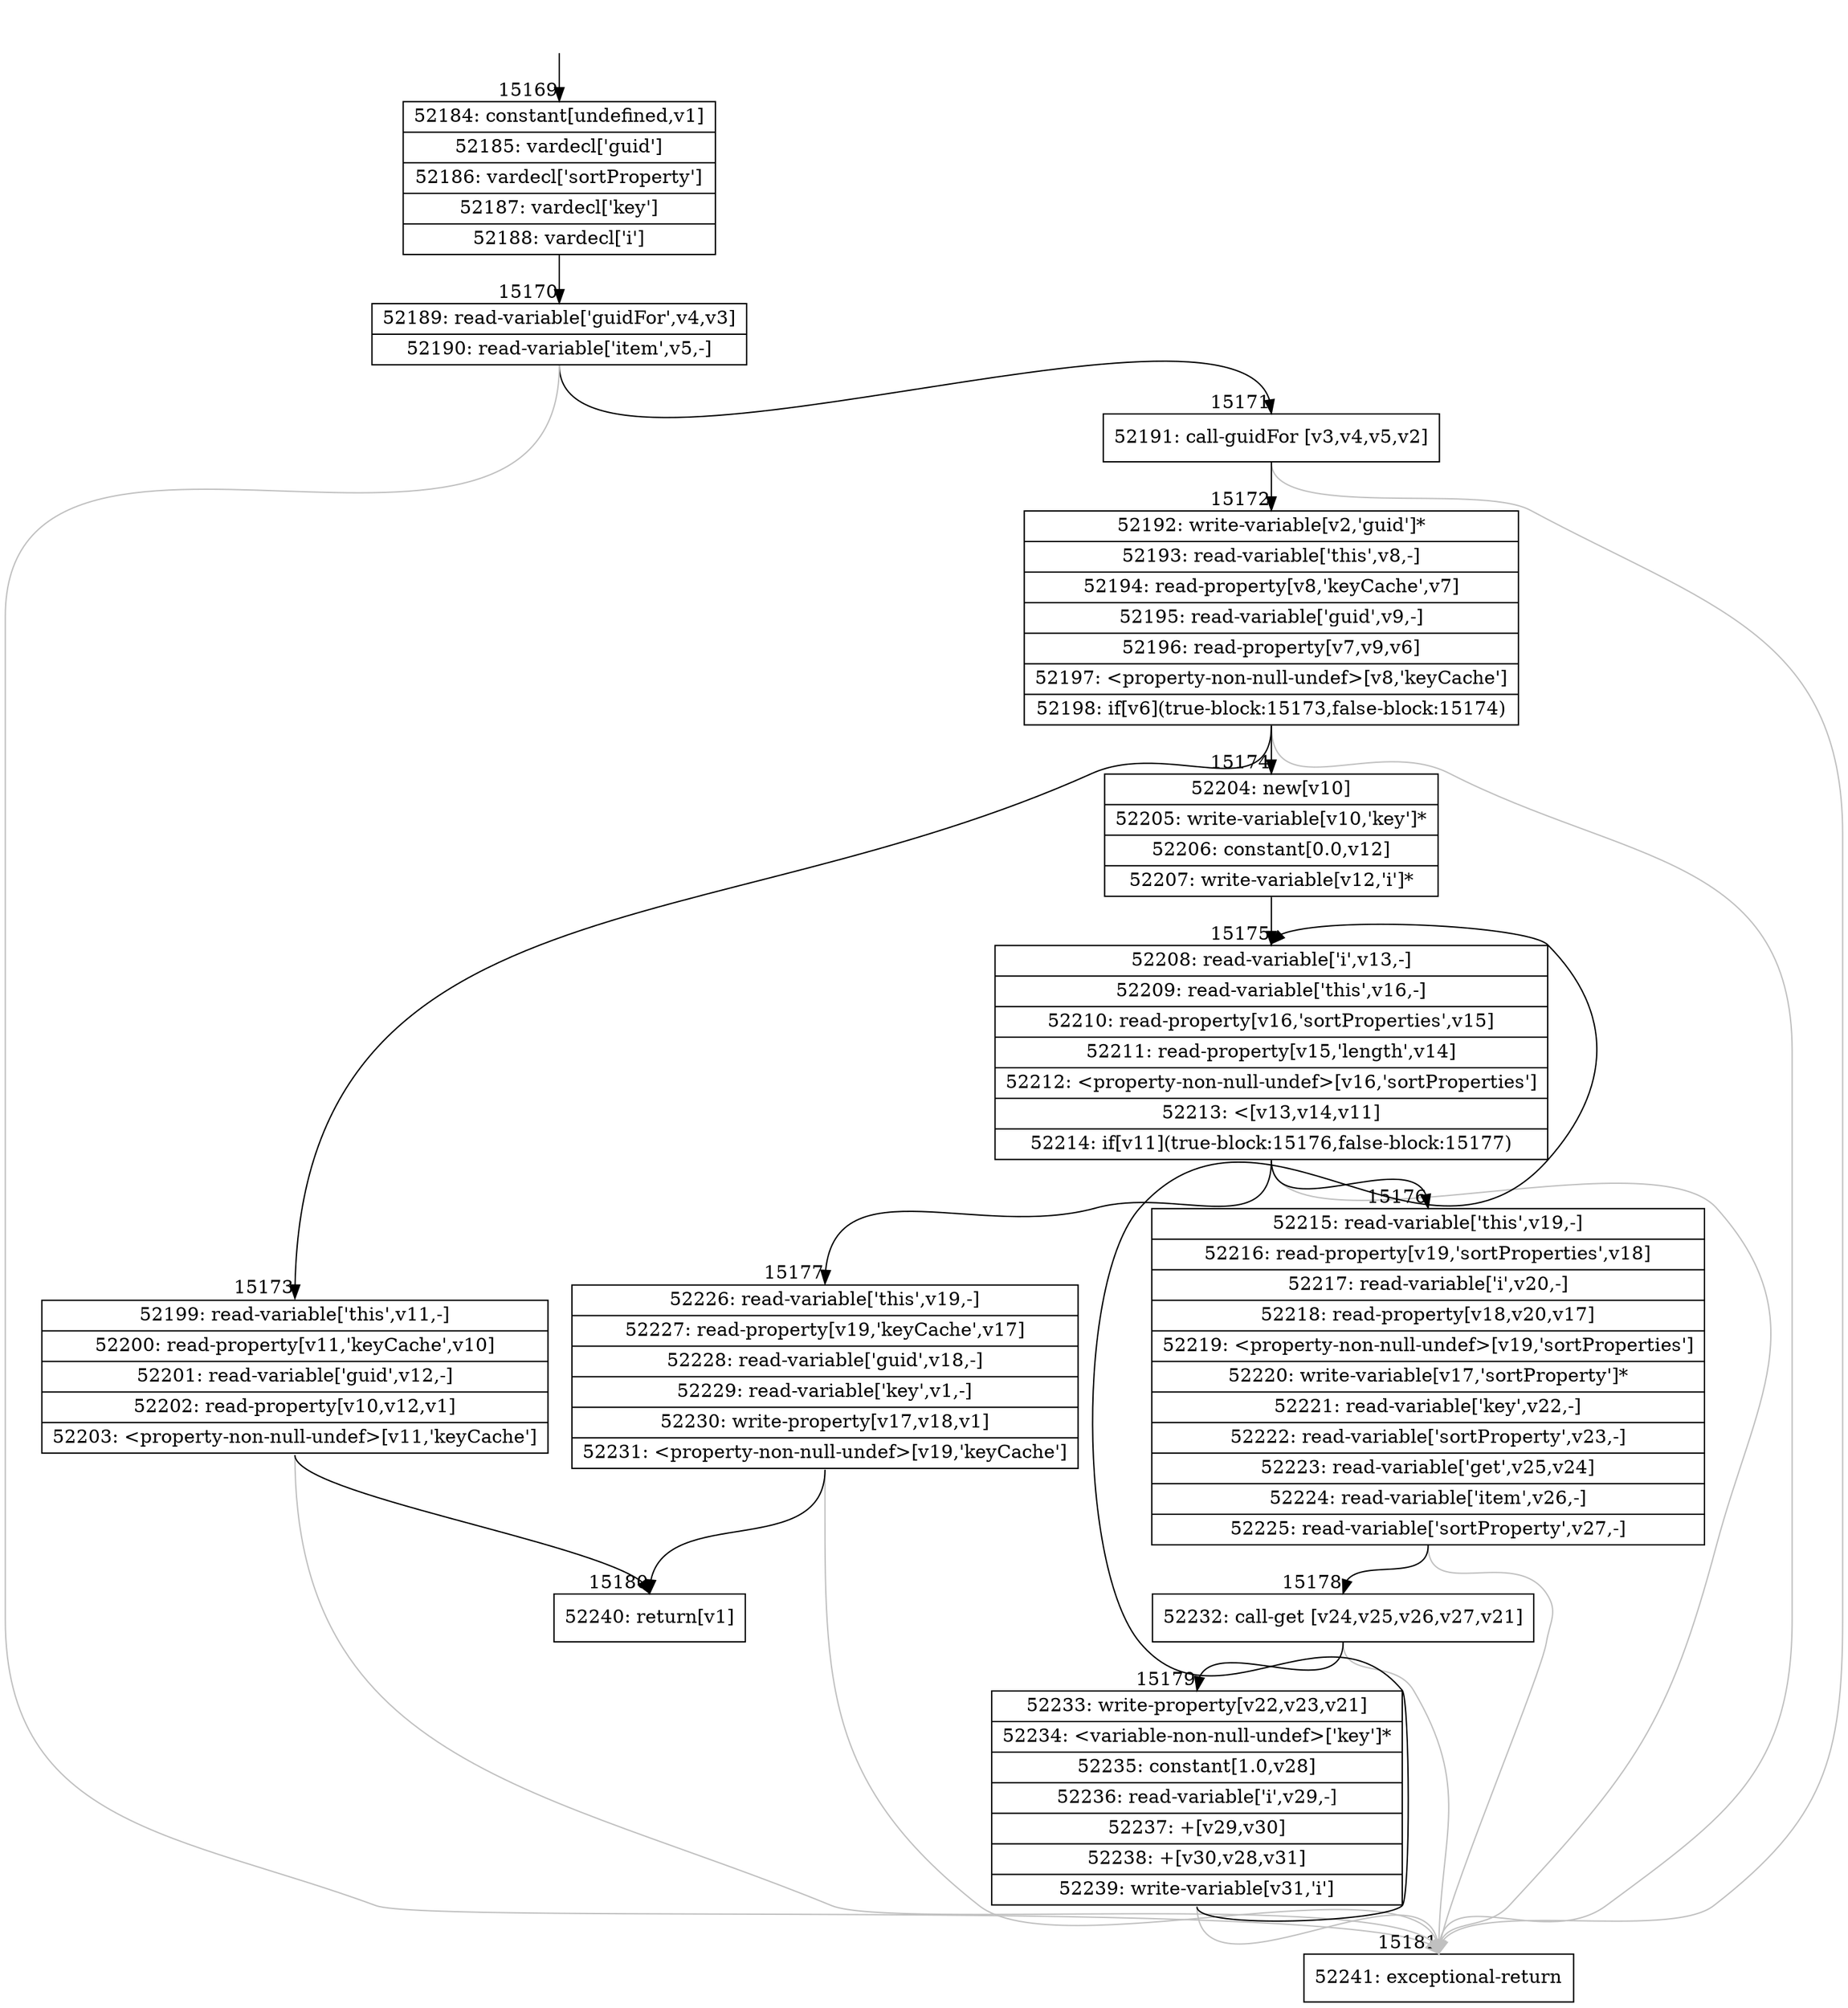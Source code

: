 digraph {
rankdir="TD"
BB_entry1282[shape=none,label=""];
BB_entry1282 -> BB15169 [tailport=s, headport=n, headlabel="    15169"]
BB15169 [shape=record label="{52184: constant[undefined,v1]|52185: vardecl['guid']|52186: vardecl['sortProperty']|52187: vardecl['key']|52188: vardecl['i']}" ] 
BB15169 -> BB15170 [tailport=s, headport=n, headlabel="      15170"]
BB15170 [shape=record label="{52189: read-variable['guidFor',v4,v3]|52190: read-variable['item',v5,-]}" ] 
BB15170 -> BB15171 [tailport=s, headport=n, headlabel="      15171"]
BB15170 -> BB15181 [tailport=s, headport=n, color=gray, headlabel="      15181"]
BB15171 [shape=record label="{52191: call-guidFor [v3,v4,v5,v2]}" ] 
BB15171 -> BB15172 [tailport=s, headport=n, headlabel="      15172"]
BB15171 -> BB15181 [tailport=s, headport=n, color=gray]
BB15172 [shape=record label="{52192: write-variable[v2,'guid']*|52193: read-variable['this',v8,-]|52194: read-property[v8,'keyCache',v7]|52195: read-variable['guid',v9,-]|52196: read-property[v7,v9,v6]|52197: \<property-non-null-undef\>[v8,'keyCache']|52198: if[v6](true-block:15173,false-block:15174)}" ] 
BB15172 -> BB15173 [tailport=s, headport=n, headlabel="      15173"]
BB15172 -> BB15174 [tailport=s, headport=n, headlabel="      15174"]
BB15172 -> BB15181 [tailport=s, headport=n, color=gray]
BB15173 [shape=record label="{52199: read-variable['this',v11,-]|52200: read-property[v11,'keyCache',v10]|52201: read-variable['guid',v12,-]|52202: read-property[v10,v12,v1]|52203: \<property-non-null-undef\>[v11,'keyCache']}" ] 
BB15173 -> BB15180 [tailport=s, headport=n, headlabel="      15180"]
BB15173 -> BB15181 [tailport=s, headport=n, color=gray]
BB15174 [shape=record label="{52204: new[v10]|52205: write-variable[v10,'key']*|52206: constant[0.0,v12]|52207: write-variable[v12,'i']*}" ] 
BB15174 -> BB15175 [tailport=s, headport=n, headlabel="      15175"]
BB15175 [shape=record label="{52208: read-variable['i',v13,-]|52209: read-variable['this',v16,-]|52210: read-property[v16,'sortProperties',v15]|52211: read-property[v15,'length',v14]|52212: \<property-non-null-undef\>[v16,'sortProperties']|52213: \<[v13,v14,v11]|52214: if[v11](true-block:15176,false-block:15177)}" ] 
BB15175 -> BB15176 [tailport=s, headport=n, headlabel="      15176"]
BB15175 -> BB15177 [tailport=s, headport=n, headlabel="      15177"]
BB15175 -> BB15181 [tailport=s, headport=n, color=gray]
BB15176 [shape=record label="{52215: read-variable['this',v19,-]|52216: read-property[v19,'sortProperties',v18]|52217: read-variable['i',v20,-]|52218: read-property[v18,v20,v17]|52219: \<property-non-null-undef\>[v19,'sortProperties']|52220: write-variable[v17,'sortProperty']*|52221: read-variable['key',v22,-]|52222: read-variable['sortProperty',v23,-]|52223: read-variable['get',v25,v24]|52224: read-variable['item',v26,-]|52225: read-variable['sortProperty',v27,-]}" ] 
BB15176 -> BB15178 [tailport=s, headport=n, headlabel="      15178"]
BB15176 -> BB15181 [tailport=s, headport=n, color=gray]
BB15177 [shape=record label="{52226: read-variable['this',v19,-]|52227: read-property[v19,'keyCache',v17]|52228: read-variable['guid',v18,-]|52229: read-variable['key',v1,-]|52230: write-property[v17,v18,v1]|52231: \<property-non-null-undef\>[v19,'keyCache']}" ] 
BB15177 -> BB15180 [tailport=s, headport=n]
BB15177 -> BB15181 [tailport=s, headport=n, color=gray]
BB15178 [shape=record label="{52232: call-get [v24,v25,v26,v27,v21]}" ] 
BB15178 -> BB15179 [tailport=s, headport=n, headlabel="      15179"]
BB15178 -> BB15181 [tailport=s, headport=n, color=gray]
BB15179 [shape=record label="{52233: write-property[v22,v23,v21]|52234: \<variable-non-null-undef\>['key']*|52235: constant[1.0,v28]|52236: read-variable['i',v29,-]|52237: +[v29,v30]|52238: +[v30,v28,v31]|52239: write-variable[v31,'i']}" ] 
BB15179 -> BB15175 [tailport=s, headport=n]
BB15179 -> BB15181 [tailport=s, headport=n, color=gray]
BB15180 [shape=record label="{52240: return[v1]}" ] 
BB15181 [shape=record label="{52241: exceptional-return}" ] 
//#$~ 27863
}
